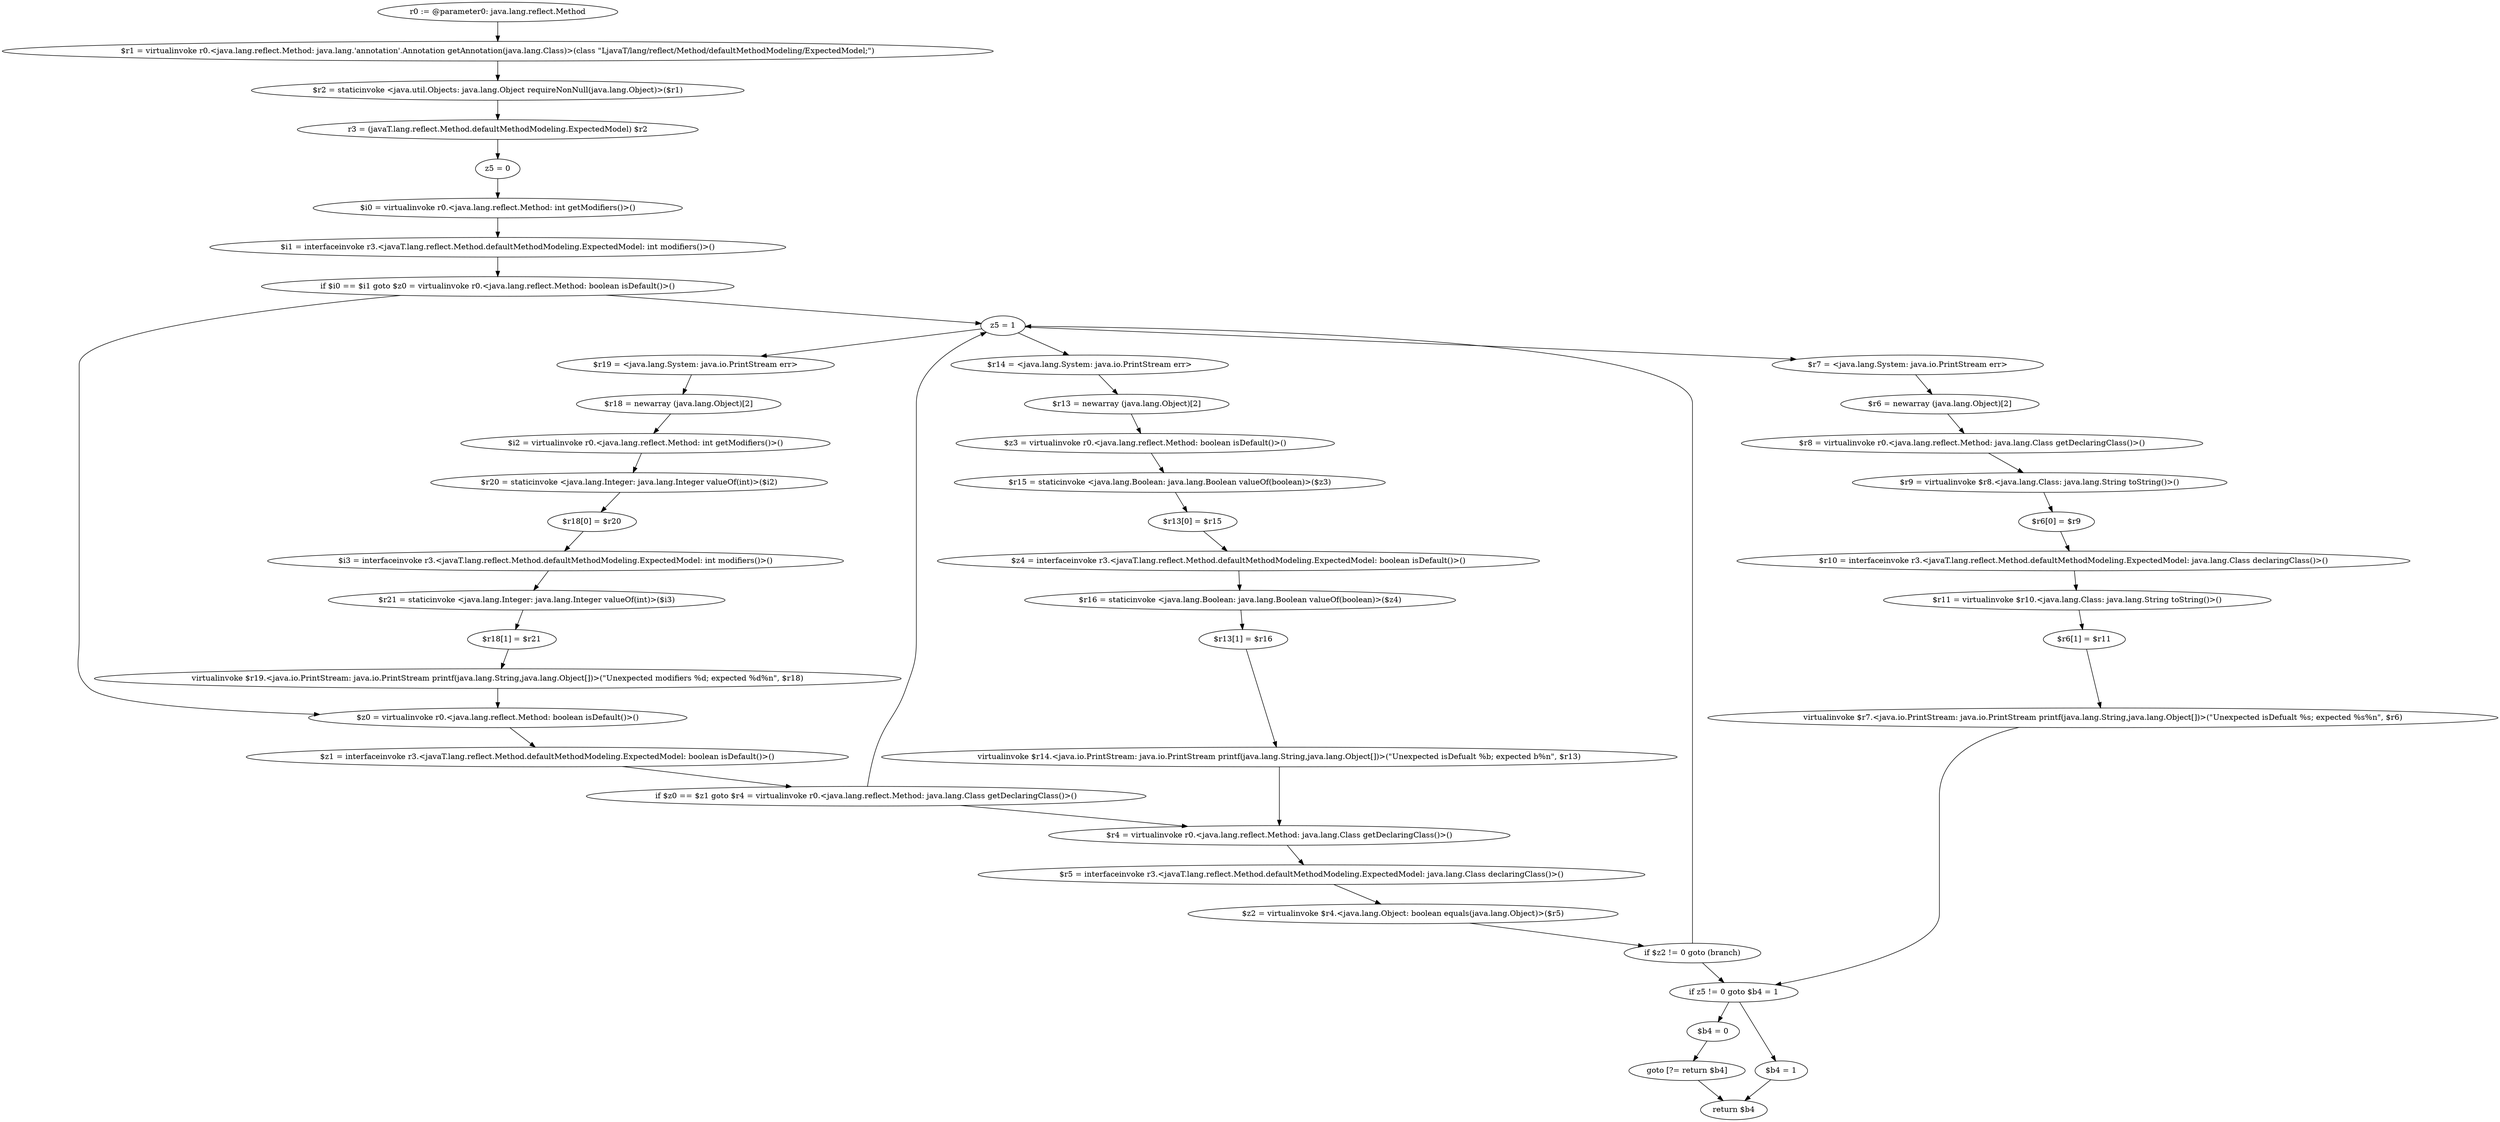 digraph "unitGraph" {
    "r0 := @parameter0: java.lang.reflect.Method"
    "$r1 = virtualinvoke r0.<java.lang.reflect.Method: java.lang.'annotation'.Annotation getAnnotation(java.lang.Class)>(class \"LjavaT/lang/reflect/Method/defaultMethodModeling/ExpectedModel;\")"
    "$r2 = staticinvoke <java.util.Objects: java.lang.Object requireNonNull(java.lang.Object)>($r1)"
    "r3 = (javaT.lang.reflect.Method.defaultMethodModeling.ExpectedModel) $r2"
    "z5 = 0"
    "$i0 = virtualinvoke r0.<java.lang.reflect.Method: int getModifiers()>()"
    "$i1 = interfaceinvoke r3.<javaT.lang.reflect.Method.defaultMethodModeling.ExpectedModel: int modifiers()>()"
    "if $i0 == $i1 goto $z0 = virtualinvoke r0.<java.lang.reflect.Method: boolean isDefault()>()"
    "z5 = 1"
    "$r19 = <java.lang.System: java.io.PrintStream err>"
    "$r18 = newarray (java.lang.Object)[2]"
    "$i2 = virtualinvoke r0.<java.lang.reflect.Method: int getModifiers()>()"
    "$r20 = staticinvoke <java.lang.Integer: java.lang.Integer valueOf(int)>($i2)"
    "$r18[0] = $r20"
    "$i3 = interfaceinvoke r3.<javaT.lang.reflect.Method.defaultMethodModeling.ExpectedModel: int modifiers()>()"
    "$r21 = staticinvoke <java.lang.Integer: java.lang.Integer valueOf(int)>($i3)"
    "$r18[1] = $r21"
    "virtualinvoke $r19.<java.io.PrintStream: java.io.PrintStream printf(java.lang.String,java.lang.Object[])>(\"Unexpected modifiers %d; expected %d%n\", $r18)"
    "$z0 = virtualinvoke r0.<java.lang.reflect.Method: boolean isDefault()>()"
    "$z1 = interfaceinvoke r3.<javaT.lang.reflect.Method.defaultMethodModeling.ExpectedModel: boolean isDefault()>()"
    "if $z0 == $z1 goto $r4 = virtualinvoke r0.<java.lang.reflect.Method: java.lang.Class getDeclaringClass()>()"
    "$r14 = <java.lang.System: java.io.PrintStream err>"
    "$r13 = newarray (java.lang.Object)[2]"
    "$z3 = virtualinvoke r0.<java.lang.reflect.Method: boolean isDefault()>()"
    "$r15 = staticinvoke <java.lang.Boolean: java.lang.Boolean valueOf(boolean)>($z3)"
    "$r13[0] = $r15"
    "$z4 = interfaceinvoke r3.<javaT.lang.reflect.Method.defaultMethodModeling.ExpectedModel: boolean isDefault()>()"
    "$r16 = staticinvoke <java.lang.Boolean: java.lang.Boolean valueOf(boolean)>($z4)"
    "$r13[1] = $r16"
    "virtualinvoke $r14.<java.io.PrintStream: java.io.PrintStream printf(java.lang.String,java.lang.Object[])>(\"Unexpected isDefualt %b; expected b%n\", $r13)"
    "$r4 = virtualinvoke r0.<java.lang.reflect.Method: java.lang.Class getDeclaringClass()>()"
    "$r5 = interfaceinvoke r3.<javaT.lang.reflect.Method.defaultMethodModeling.ExpectedModel: java.lang.Class declaringClass()>()"
    "$z2 = virtualinvoke $r4.<java.lang.Object: boolean equals(java.lang.Object)>($r5)"
    "if $z2 != 0 goto (branch)"
    "$r7 = <java.lang.System: java.io.PrintStream err>"
    "$r6 = newarray (java.lang.Object)[2]"
    "$r8 = virtualinvoke r0.<java.lang.reflect.Method: java.lang.Class getDeclaringClass()>()"
    "$r9 = virtualinvoke $r8.<java.lang.Class: java.lang.String toString()>()"
    "$r6[0] = $r9"
    "$r10 = interfaceinvoke r3.<javaT.lang.reflect.Method.defaultMethodModeling.ExpectedModel: java.lang.Class declaringClass()>()"
    "$r11 = virtualinvoke $r10.<java.lang.Class: java.lang.String toString()>()"
    "$r6[1] = $r11"
    "virtualinvoke $r7.<java.io.PrintStream: java.io.PrintStream printf(java.lang.String,java.lang.Object[])>(\"Unexpected isDefualt %s; expected %s%n\", $r6)"
    "if z5 != 0 goto $b4 = 1"
    "$b4 = 0"
    "goto [?= return $b4]"
    "$b4 = 1"
    "return $b4"
    "r0 := @parameter0: java.lang.reflect.Method"->"$r1 = virtualinvoke r0.<java.lang.reflect.Method: java.lang.'annotation'.Annotation getAnnotation(java.lang.Class)>(class \"LjavaT/lang/reflect/Method/defaultMethodModeling/ExpectedModel;\")";
    "$r1 = virtualinvoke r0.<java.lang.reflect.Method: java.lang.'annotation'.Annotation getAnnotation(java.lang.Class)>(class \"LjavaT/lang/reflect/Method/defaultMethodModeling/ExpectedModel;\")"->"$r2 = staticinvoke <java.util.Objects: java.lang.Object requireNonNull(java.lang.Object)>($r1)";
    "$r2 = staticinvoke <java.util.Objects: java.lang.Object requireNonNull(java.lang.Object)>($r1)"->"r3 = (javaT.lang.reflect.Method.defaultMethodModeling.ExpectedModel) $r2";
    "r3 = (javaT.lang.reflect.Method.defaultMethodModeling.ExpectedModel) $r2"->"z5 = 0";
    "z5 = 0"->"$i0 = virtualinvoke r0.<java.lang.reflect.Method: int getModifiers()>()";
    "$i0 = virtualinvoke r0.<java.lang.reflect.Method: int getModifiers()>()"->"$i1 = interfaceinvoke r3.<javaT.lang.reflect.Method.defaultMethodModeling.ExpectedModel: int modifiers()>()";
    "$i1 = interfaceinvoke r3.<javaT.lang.reflect.Method.defaultMethodModeling.ExpectedModel: int modifiers()>()"->"if $i0 == $i1 goto $z0 = virtualinvoke r0.<java.lang.reflect.Method: boolean isDefault()>()";
    "if $i0 == $i1 goto $z0 = virtualinvoke r0.<java.lang.reflect.Method: boolean isDefault()>()"->"z5 = 1";
    "if $i0 == $i1 goto $z0 = virtualinvoke r0.<java.lang.reflect.Method: boolean isDefault()>()"->"$z0 = virtualinvoke r0.<java.lang.reflect.Method: boolean isDefault()>()";
    "z5 = 1"->"$r19 = <java.lang.System: java.io.PrintStream err>";
    "$r19 = <java.lang.System: java.io.PrintStream err>"->"$r18 = newarray (java.lang.Object)[2]";
    "$r18 = newarray (java.lang.Object)[2]"->"$i2 = virtualinvoke r0.<java.lang.reflect.Method: int getModifiers()>()";
    "$i2 = virtualinvoke r0.<java.lang.reflect.Method: int getModifiers()>()"->"$r20 = staticinvoke <java.lang.Integer: java.lang.Integer valueOf(int)>($i2)";
    "$r20 = staticinvoke <java.lang.Integer: java.lang.Integer valueOf(int)>($i2)"->"$r18[0] = $r20";
    "$r18[0] = $r20"->"$i3 = interfaceinvoke r3.<javaT.lang.reflect.Method.defaultMethodModeling.ExpectedModel: int modifiers()>()";
    "$i3 = interfaceinvoke r3.<javaT.lang.reflect.Method.defaultMethodModeling.ExpectedModel: int modifiers()>()"->"$r21 = staticinvoke <java.lang.Integer: java.lang.Integer valueOf(int)>($i3)";
    "$r21 = staticinvoke <java.lang.Integer: java.lang.Integer valueOf(int)>($i3)"->"$r18[1] = $r21";
    "$r18[1] = $r21"->"virtualinvoke $r19.<java.io.PrintStream: java.io.PrintStream printf(java.lang.String,java.lang.Object[])>(\"Unexpected modifiers %d; expected %d%n\", $r18)";
    "virtualinvoke $r19.<java.io.PrintStream: java.io.PrintStream printf(java.lang.String,java.lang.Object[])>(\"Unexpected modifiers %d; expected %d%n\", $r18)"->"$z0 = virtualinvoke r0.<java.lang.reflect.Method: boolean isDefault()>()";
    "$z0 = virtualinvoke r0.<java.lang.reflect.Method: boolean isDefault()>()"->"$z1 = interfaceinvoke r3.<javaT.lang.reflect.Method.defaultMethodModeling.ExpectedModel: boolean isDefault()>()";
    "$z1 = interfaceinvoke r3.<javaT.lang.reflect.Method.defaultMethodModeling.ExpectedModel: boolean isDefault()>()"->"if $z0 == $z1 goto $r4 = virtualinvoke r0.<java.lang.reflect.Method: java.lang.Class getDeclaringClass()>()";
    "if $z0 == $z1 goto $r4 = virtualinvoke r0.<java.lang.reflect.Method: java.lang.Class getDeclaringClass()>()"->"z5 = 1";
    "if $z0 == $z1 goto $r4 = virtualinvoke r0.<java.lang.reflect.Method: java.lang.Class getDeclaringClass()>()"->"$r4 = virtualinvoke r0.<java.lang.reflect.Method: java.lang.Class getDeclaringClass()>()";
    "z5 = 1"->"$r14 = <java.lang.System: java.io.PrintStream err>";
    "$r14 = <java.lang.System: java.io.PrintStream err>"->"$r13 = newarray (java.lang.Object)[2]";
    "$r13 = newarray (java.lang.Object)[2]"->"$z3 = virtualinvoke r0.<java.lang.reflect.Method: boolean isDefault()>()";
    "$z3 = virtualinvoke r0.<java.lang.reflect.Method: boolean isDefault()>()"->"$r15 = staticinvoke <java.lang.Boolean: java.lang.Boolean valueOf(boolean)>($z3)";
    "$r15 = staticinvoke <java.lang.Boolean: java.lang.Boolean valueOf(boolean)>($z3)"->"$r13[0] = $r15";
    "$r13[0] = $r15"->"$z4 = interfaceinvoke r3.<javaT.lang.reflect.Method.defaultMethodModeling.ExpectedModel: boolean isDefault()>()";
    "$z4 = interfaceinvoke r3.<javaT.lang.reflect.Method.defaultMethodModeling.ExpectedModel: boolean isDefault()>()"->"$r16 = staticinvoke <java.lang.Boolean: java.lang.Boolean valueOf(boolean)>($z4)";
    "$r16 = staticinvoke <java.lang.Boolean: java.lang.Boolean valueOf(boolean)>($z4)"->"$r13[1] = $r16";
    "$r13[1] = $r16"->"virtualinvoke $r14.<java.io.PrintStream: java.io.PrintStream printf(java.lang.String,java.lang.Object[])>(\"Unexpected isDefualt %b; expected b%n\", $r13)";
    "virtualinvoke $r14.<java.io.PrintStream: java.io.PrintStream printf(java.lang.String,java.lang.Object[])>(\"Unexpected isDefualt %b; expected b%n\", $r13)"->"$r4 = virtualinvoke r0.<java.lang.reflect.Method: java.lang.Class getDeclaringClass()>()";
    "$r4 = virtualinvoke r0.<java.lang.reflect.Method: java.lang.Class getDeclaringClass()>()"->"$r5 = interfaceinvoke r3.<javaT.lang.reflect.Method.defaultMethodModeling.ExpectedModel: java.lang.Class declaringClass()>()";
    "$r5 = interfaceinvoke r3.<javaT.lang.reflect.Method.defaultMethodModeling.ExpectedModel: java.lang.Class declaringClass()>()"->"$z2 = virtualinvoke $r4.<java.lang.Object: boolean equals(java.lang.Object)>($r5)";
    "$z2 = virtualinvoke $r4.<java.lang.Object: boolean equals(java.lang.Object)>($r5)"->"if $z2 != 0 goto (branch)";
    "if $z2 != 0 goto (branch)"->"z5 = 1";
    "if $z2 != 0 goto (branch)"->"if z5 != 0 goto $b4 = 1";
    "z5 = 1"->"$r7 = <java.lang.System: java.io.PrintStream err>";
    "$r7 = <java.lang.System: java.io.PrintStream err>"->"$r6 = newarray (java.lang.Object)[2]";
    "$r6 = newarray (java.lang.Object)[2]"->"$r8 = virtualinvoke r0.<java.lang.reflect.Method: java.lang.Class getDeclaringClass()>()";
    "$r8 = virtualinvoke r0.<java.lang.reflect.Method: java.lang.Class getDeclaringClass()>()"->"$r9 = virtualinvoke $r8.<java.lang.Class: java.lang.String toString()>()";
    "$r9 = virtualinvoke $r8.<java.lang.Class: java.lang.String toString()>()"->"$r6[0] = $r9";
    "$r6[0] = $r9"->"$r10 = interfaceinvoke r3.<javaT.lang.reflect.Method.defaultMethodModeling.ExpectedModel: java.lang.Class declaringClass()>()";
    "$r10 = interfaceinvoke r3.<javaT.lang.reflect.Method.defaultMethodModeling.ExpectedModel: java.lang.Class declaringClass()>()"->"$r11 = virtualinvoke $r10.<java.lang.Class: java.lang.String toString()>()";
    "$r11 = virtualinvoke $r10.<java.lang.Class: java.lang.String toString()>()"->"$r6[1] = $r11";
    "$r6[1] = $r11"->"virtualinvoke $r7.<java.io.PrintStream: java.io.PrintStream printf(java.lang.String,java.lang.Object[])>(\"Unexpected isDefualt %s; expected %s%n\", $r6)";
    "virtualinvoke $r7.<java.io.PrintStream: java.io.PrintStream printf(java.lang.String,java.lang.Object[])>(\"Unexpected isDefualt %s; expected %s%n\", $r6)"->"if z5 != 0 goto $b4 = 1";
    "if z5 != 0 goto $b4 = 1"->"$b4 = 0";
    "if z5 != 0 goto $b4 = 1"->"$b4 = 1";
    "$b4 = 0"->"goto [?= return $b4]";
    "goto [?= return $b4]"->"return $b4";
    "$b4 = 1"->"return $b4";
}
